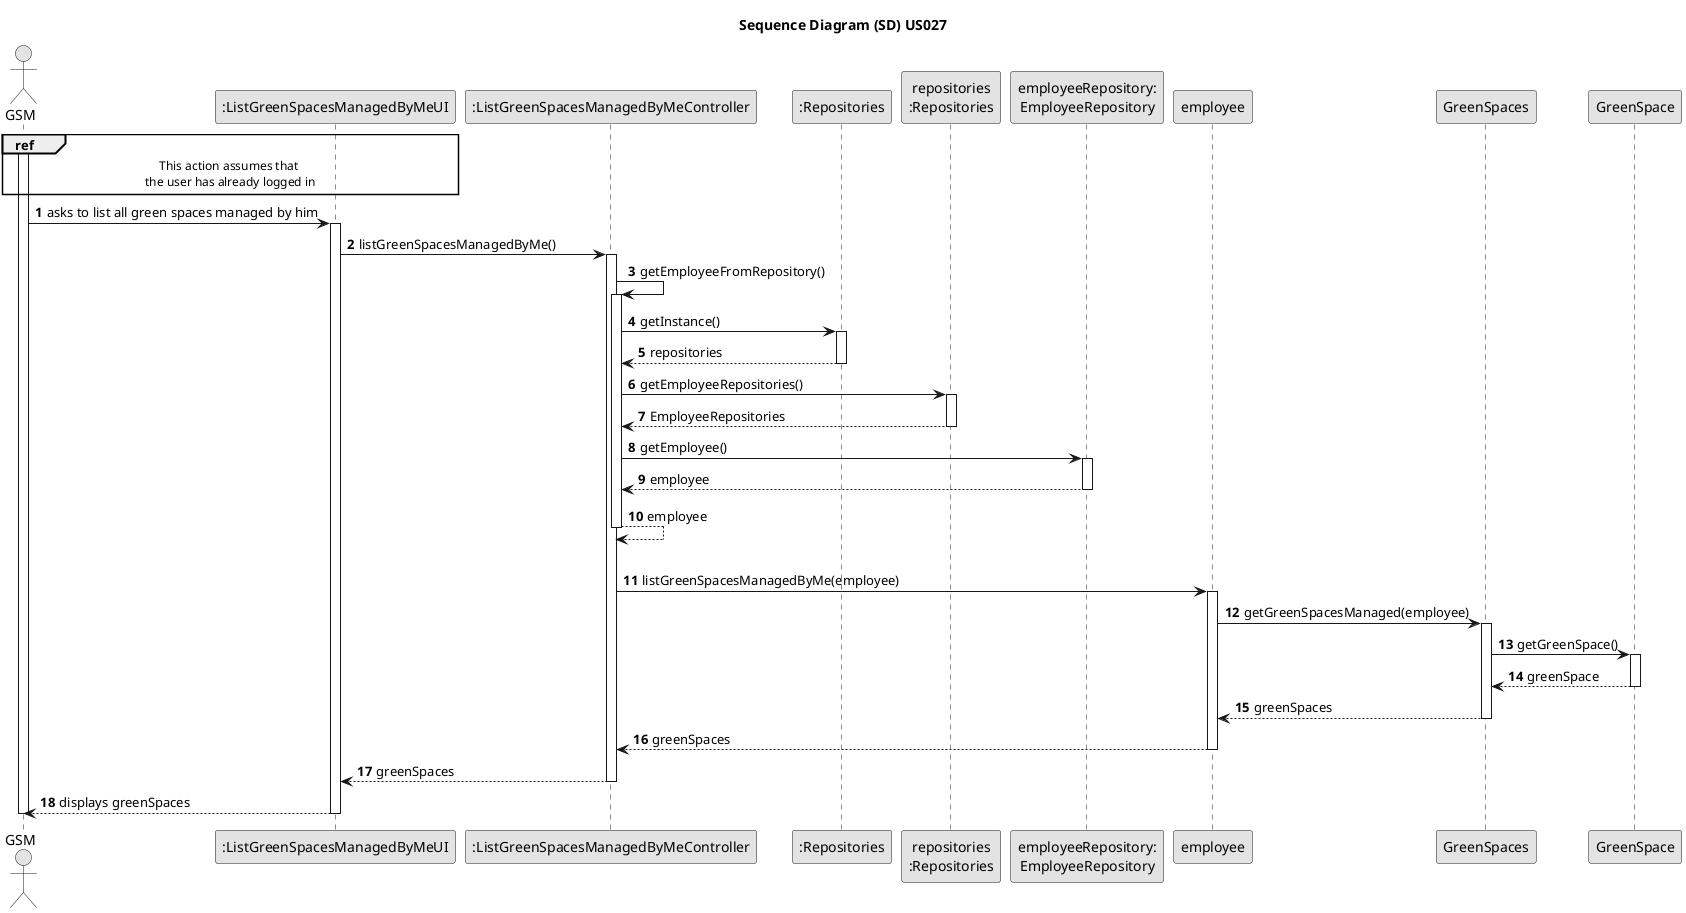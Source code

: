 @startuml
skinparam monochrome true
skinparam packageStyle rectangle
skinparam shadowing false

autonumber

title Sequence Diagram (SD) US027


'hide footbox
actor "GSM" as GSM
participant ":ListGreenSpacesManagedByMeUI" as UI
participant ":ListGreenSpacesManagedByMeController" as CTRL
participant ":Repositories" as RepositorySingleton
participant "repositories\n:Repositories" as PLAT
participant "employeeRepository:\nEmployeeRepository" as EmployeeRepository
participant "employee" as employee
participant "GreenSpaces" as GreenSpaces
participant "GreenSpace" as GreenSpace

ref over GSM, UI : This action assumes that \nthe user has already logged in


activate GSM

        GSM -> UI : asks to list all green spaces managed by him

        activate UI

'            UI --> ADM : requests data (reference, description,  informal \n description, technical description, duration, cost)
            'create CTRL


            UI -> CTRL : listGreenSpacesManagedByMe()
            activate CTRL

                CTRL->CTRL: getEmployeeFromRepository()

                    activate CTRL
                    CTRL -> RepositorySingleton : getInstance()
                    activate RepositorySingleton

                    RepositorySingleton --> CTRL : repositories
                    deactivate RepositorySingleton

                    CTRL -> PLAT : getEmployeeRepositories()
                    activate PLAT


                    PLAT --> CTRL : EmployeeRepositories
                    deactivate PLAT


                    CTRL -> EmployeeRepository: getEmployee()
                    activate EmployeeRepository
                    EmployeeRepository -->CTRL: employee
                    deactivate EmployeeRepository

                CTRL-->CTRL: employee
                deactivate CTRL

                |||











                CTRL -> "employee" : listGreenSpacesManagedByMe(employee)
                    activate "employee"

                    "employee" ->"GreenSpaces" : getGreenSpacesManaged(employee)

                    activate GreenSpaces
                         GreenSpaces -> GreenSpace: getGreenSpace()
                         activate GreenSpace
                         GreenSpace --> GreenSpaces: greenSpace
                         deactivate GreenSpace
                         GreenSpaces -->employee: greenSpaces


                    deactivate GreenSpaces

                    "employee" --> CTRL: greenSpaces

                    deactivate "employee"








                    CTRL --> UI: greenSpaces
            deactivate CTRL
            UI --> GSM: displays greenSpaces
    deactivate UI

deactivate GSM

@enduml